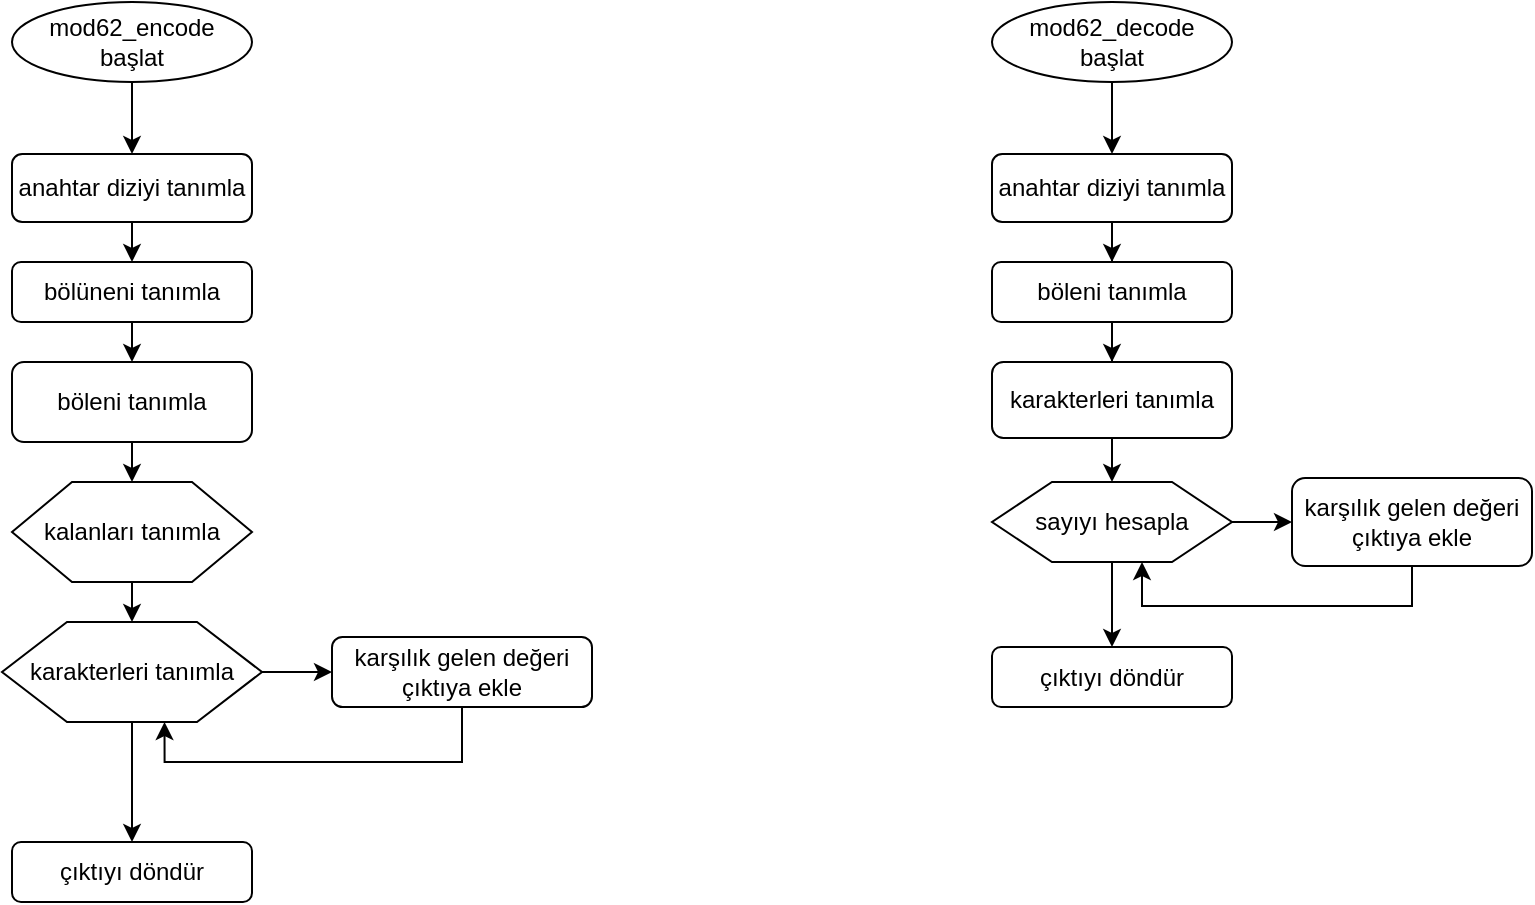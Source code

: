 <mxfile version="10.9.5" type="device"><diagram id="9467b7d6-a582-582e-6c63-ab2af7dc57cd" name="Sayfa -1"><mxGraphModel dx="764" dy="689" grid="1" gridSize="10" guides="1" tooltips="1" connect="1" arrows="1" fold="1" page="1" pageScale="1" pageWidth="827" pageHeight="1169" background="#ffffff" math="0" shadow="0"><root><mxCell id="0"/><mxCell id="1" parent="0"/><mxCell id="5" value="" style="edgeStyle=orthogonalEdgeStyle;rounded=0;html=1;startArrow=none;startFill=0;endArrow=classic;endFill=1;jettySize=auto;orthogonalLoop=1;entryX=0.5;entryY=0;" parent="1" source="3" target="15" edge="1"><mxGeometry relative="1" as="geometry"><mxPoint x="80" y="90" as="targetPoint"/></mxGeometry></mxCell><mxCell id="3" value="mod62_encode&lt;br&gt;başlat&lt;br&gt;" style="ellipse;whiteSpace=wrap;html=1;strokeColor=#000000;fillColor=none;gradientColor=none;align=center;" parent="1" vertex="1"><mxGeometry x="20" y="20" width="120" height="40" as="geometry"/></mxCell><mxCell id="etNPu5bANso49eyd5-Bm-78" style="edgeStyle=orthogonalEdgeStyle;rounded=0;orthogonalLoop=1;jettySize=auto;html=1;exitX=0.5;exitY=1;exitDx=0;exitDy=0;entryX=0.5;entryY=0;entryDx=0;entryDy=0;" parent="1" source="etNPu5bANso49eyd5-Bm-74" target="etNPu5bANso49eyd5-Bm-76" edge="1"><mxGeometry relative="1" as="geometry"/></mxCell><mxCell id="etNPu5bANso49eyd5-Bm-74" value="mod62_decode&lt;br&gt;başlat&lt;br&gt;" style="ellipse;whiteSpace=wrap;html=1;strokeColor=#000000;fillColor=none;gradientColor=none;align=center;" parent="1" vertex="1"><mxGeometry x="510" y="20" width="120" height="40" as="geometry"/></mxCell><mxCell id="17" style="edgeStyle=orthogonalEdgeStyle;rounded=0;html=1;exitX=0.5;exitY=1;entryX=0.5;entryY=0;startArrow=none;startFill=0;endArrow=classic;endFill=1;jettySize=auto;orthogonalLoop=1;" parent="1" source="15" target="16" edge="1"><mxGeometry relative="1" as="geometry"/></mxCell><mxCell id="15" value="anahtar diziyi tanımla" style="rounded=1;whiteSpace=wrap;html=1;strokeColor=#000000;fillColor=none;gradientColor=none;align=center;" parent="1" vertex="1"><mxGeometry x="20" y="96" width="120" height="34" as="geometry"/></mxCell><mxCell id="etNPu5bANso49eyd5-Bm-80" value="" style="edgeStyle=orthogonalEdgeStyle;rounded=0;orthogonalLoop=1;jettySize=auto;html=1;" parent="1" source="etNPu5bANso49eyd5-Bm-76" target="etNPu5bANso49eyd5-Bm-79" edge="1"><mxGeometry relative="1" as="geometry"/></mxCell><mxCell id="etNPu5bANso49eyd5-Bm-76" value="anahtar diziyi tanımla" style="rounded=1;whiteSpace=wrap;html=1;strokeColor=#000000;fillColor=none;gradientColor=none;align=center;" parent="1" vertex="1"><mxGeometry x="510" y="96" width="120" height="34" as="geometry"/></mxCell><mxCell id="etNPu5bANso49eyd5-Bm-82" value="" style="edgeStyle=orthogonalEdgeStyle;rounded=0;orthogonalLoop=1;jettySize=auto;html=1;" parent="1" source="etNPu5bANso49eyd5-Bm-79" target="etNPu5bANso49eyd5-Bm-81" edge="1"><mxGeometry relative="1" as="geometry"/></mxCell><mxCell id="etNPu5bANso49eyd5-Bm-79" value="böleni tanımla" style="rounded=1;whiteSpace=wrap;html=1;strokeColor=#000000;fillColor=none;gradientColor=none;align=center;" parent="1" vertex="1"><mxGeometry x="510" y="150" width="120" height="30" as="geometry"/></mxCell><mxCell id="etNPu5bANso49eyd5-Bm-85" style="edgeStyle=orthogonalEdgeStyle;rounded=0;orthogonalLoop=1;jettySize=auto;html=1;exitX=0.5;exitY=1;exitDx=0;exitDy=0;entryX=0.5;entryY=0;entryDx=0;entryDy=0;" parent="1" source="etNPu5bANso49eyd5-Bm-81" target="etNPu5bANso49eyd5-Bm-89" edge="1"><mxGeometry relative="1" as="geometry"><mxPoint x="570" y="282" as="targetPoint"/></mxGeometry></mxCell><mxCell id="etNPu5bANso49eyd5-Bm-81" value="karakterleri tanımla" style="rounded=1;whiteSpace=wrap;html=1;strokeColor=#000000;fillColor=none;gradientColor=none;align=center;" parent="1" vertex="1"><mxGeometry x="510" y="200" width="120" height="38" as="geometry"/></mxCell><mxCell id="19" style="edgeStyle=orthogonalEdgeStyle;rounded=0;html=1;exitX=0.5;exitY=1;entryX=0.5;entryY=0;startArrow=none;startFill=0;endArrow=classic;endFill=1;jettySize=auto;orthogonalLoop=1;" parent="1" source="16" target="18" edge="1"><mxGeometry relative="1" as="geometry"/></mxCell><mxCell id="16" value="bölüneni tanımla" style="rounded=1;whiteSpace=wrap;html=1;strokeColor=#000000;fillColor=none;gradientColor=none;align=center;" parent="1" vertex="1"><mxGeometry x="20" y="150" width="120" height="30" as="geometry"/></mxCell><mxCell id="21" style="edgeStyle=orthogonalEdgeStyle;rounded=0;html=1;exitX=0.5;exitY=1;entryX=0.5;entryY=0;startArrow=none;startFill=0;endArrow=classic;endFill=1;jettySize=auto;orthogonalLoop=1;entryDx=0;entryDy=0;" parent="1" source="18" target="29" edge="1"><mxGeometry relative="1" as="geometry"><mxPoint x="80" y="340" as="targetPoint"/></mxGeometry></mxCell><mxCell id="18" value="böleni tanımla" style="rounded=1;whiteSpace=wrap;html=1;strokeColor=#000000;fillColor=none;gradientColor=none;align=center;" parent="1" vertex="1"><mxGeometry x="20" y="200" width="120" height="40" as="geometry"/></mxCell><mxCell id="52" style="edgeStyle=orthogonalEdgeStyle;rounded=0;html=1;exitX=0.5;exitY=1;entryX=0.5;entryY=0;startArrow=none;startFill=0;endArrow=classic;endFill=1;jettySize=auto;orthogonalLoop=1;entryDx=0;entryDy=0;" parent="1" source="29" target="55" edge="1"><mxGeometry relative="1" as="geometry"><mxPoint x="80" y="1000" as="targetPoint"/></mxGeometry></mxCell><mxCell id="29" value="kalanları tanımla" style="shape=hexagon;perimeter=hexagonPerimeter2;whiteSpace=wrap;html=1;strokeColor=#000000;fillColor=none;gradientColor=none;align=center;" parent="1" vertex="1"><mxGeometry x="20" y="260" width="120" height="50" as="geometry"/></mxCell><mxCell id="etNPu5bANso49eyd5-Bm-94" value="" style="edgeStyle=orthogonalEdgeStyle;rounded=0;orthogonalLoop=1;jettySize=auto;html=1;" parent="1" source="etNPu5bANso49eyd5-Bm-89" target="etNPu5bANso49eyd5-Bm-92" edge="1"><mxGeometry relative="1" as="geometry"/></mxCell><mxCell id="etNPu5bANso49eyd5-Bm-100" style="edgeStyle=orthogonalEdgeStyle;rounded=0;orthogonalLoop=1;jettySize=auto;html=1;exitX=0.5;exitY=1;exitDx=0;exitDy=0;entryX=0.5;entryY=0;entryDx=0;entryDy=0;" parent="1" source="etNPu5bANso49eyd5-Bm-89" target="etNPu5bANso49eyd5-Bm-133" edge="1"><mxGeometry relative="1" as="geometry"><mxPoint x="570" y="584" as="targetPoint"/></mxGeometry></mxCell><mxCell id="etNPu5bANso49eyd5-Bm-89" value="sayıyı hesapla" style="shape=hexagon;perimeter=hexagonPerimeter2;whiteSpace=wrap;html=1;strokeColor=#000000;fillColor=none;gradientColor=none;align=center;" parent="1" vertex="1"><mxGeometry x="510" y="260" width="120" height="40" as="geometry"/></mxCell><mxCell id="oSU4LZetNQvWV8t-BHT1-74" style="edgeStyle=orthogonalEdgeStyle;rounded=0;orthogonalLoop=1;jettySize=auto;html=1;exitX=0.5;exitY=1;exitDx=0;exitDy=0;entryX=0.625;entryY=1;entryDx=0;entryDy=0;" edge="1" parent="1" source="etNPu5bANso49eyd5-Bm-92" target="etNPu5bANso49eyd5-Bm-89"><mxGeometry relative="1" as="geometry"/></mxCell><mxCell id="etNPu5bANso49eyd5-Bm-92" value="karşılık gelen değeri çıktıya ekle" style="rounded=1;whiteSpace=wrap;html=1;strokeColor=#000000;fillColor=none;gradientColor=none;align=center;" parent="1" vertex="1"><mxGeometry x="660" y="258" width="120" height="44" as="geometry"/></mxCell><mxCell id="61" style="edgeStyle=orthogonalEdgeStyle;rounded=0;html=1;exitX=1;exitY=0.5;entryX=0;entryY=0.5;startArrow=none;startFill=0;endArrow=classic;endFill=1;jettySize=auto;orthogonalLoop=1;entryDx=0;entryDy=0;" parent="1" source="55" target="69" edge="1"><mxGeometry relative="1" as="geometry"><mxPoint x="230" y="365" as="targetPoint"/></mxGeometry></mxCell><mxCell id="74" style="edgeStyle=orthogonalEdgeStyle;rounded=0;html=1;exitX=0.5;exitY=1;entryX=0.5;entryY=0;startArrow=none;startFill=0;endArrow=classic;endFill=1;jettySize=auto;orthogonalLoop=1;" parent="1" source="55" target="72" edge="1"><mxGeometry relative="1" as="geometry"/></mxCell><mxCell id="55" value="karakterleri tanımla" style="shape=hexagon;perimeter=hexagonPerimeter2;whiteSpace=wrap;html=1;strokeColor=#000000;fillColor=none;gradientColor=none;align=center;" parent="1" vertex="1"><mxGeometry x="15" y="330" width="130" height="50" as="geometry"/></mxCell><mxCell id="73" style="edgeStyle=orthogonalEdgeStyle;rounded=0;html=1;exitX=0.5;exitY=1;entryX=0.625;entryY=1;startArrow=none;startFill=0;endArrow=classic;endFill=1;jettySize=auto;orthogonalLoop=1;" parent="1" source="69" target="55" edge="1"><mxGeometry relative="1" as="geometry"/></mxCell><mxCell id="69" value="karşılık gelen değeri çıktıya ekle" style="rounded=1;whiteSpace=wrap;html=1;strokeColor=#000000;fillColor=none;gradientColor=none;align=center;" parent="1" vertex="1"><mxGeometry x="180" y="337.5" width="130" height="35" as="geometry"/></mxCell><mxCell id="72" value="çıktıyı döndür" style="rounded=1;whiteSpace=wrap;html=1;strokeColor=#000000;fillColor=none;gradientColor=none;align=center;" parent="1" vertex="1"><mxGeometry x="20" y="440" width="120" height="30" as="geometry"/></mxCell><mxCell id="etNPu5bANso49eyd5-Bm-133" value="çıktıyı döndür" style="rounded=1;whiteSpace=wrap;html=1;strokeColor=#000000;fillColor=none;gradientColor=none;align=center;" parent="1" vertex="1"><mxGeometry x="510" y="342.5" width="120" height="30" as="geometry"/></mxCell></root></mxGraphModel></diagram></mxfile>